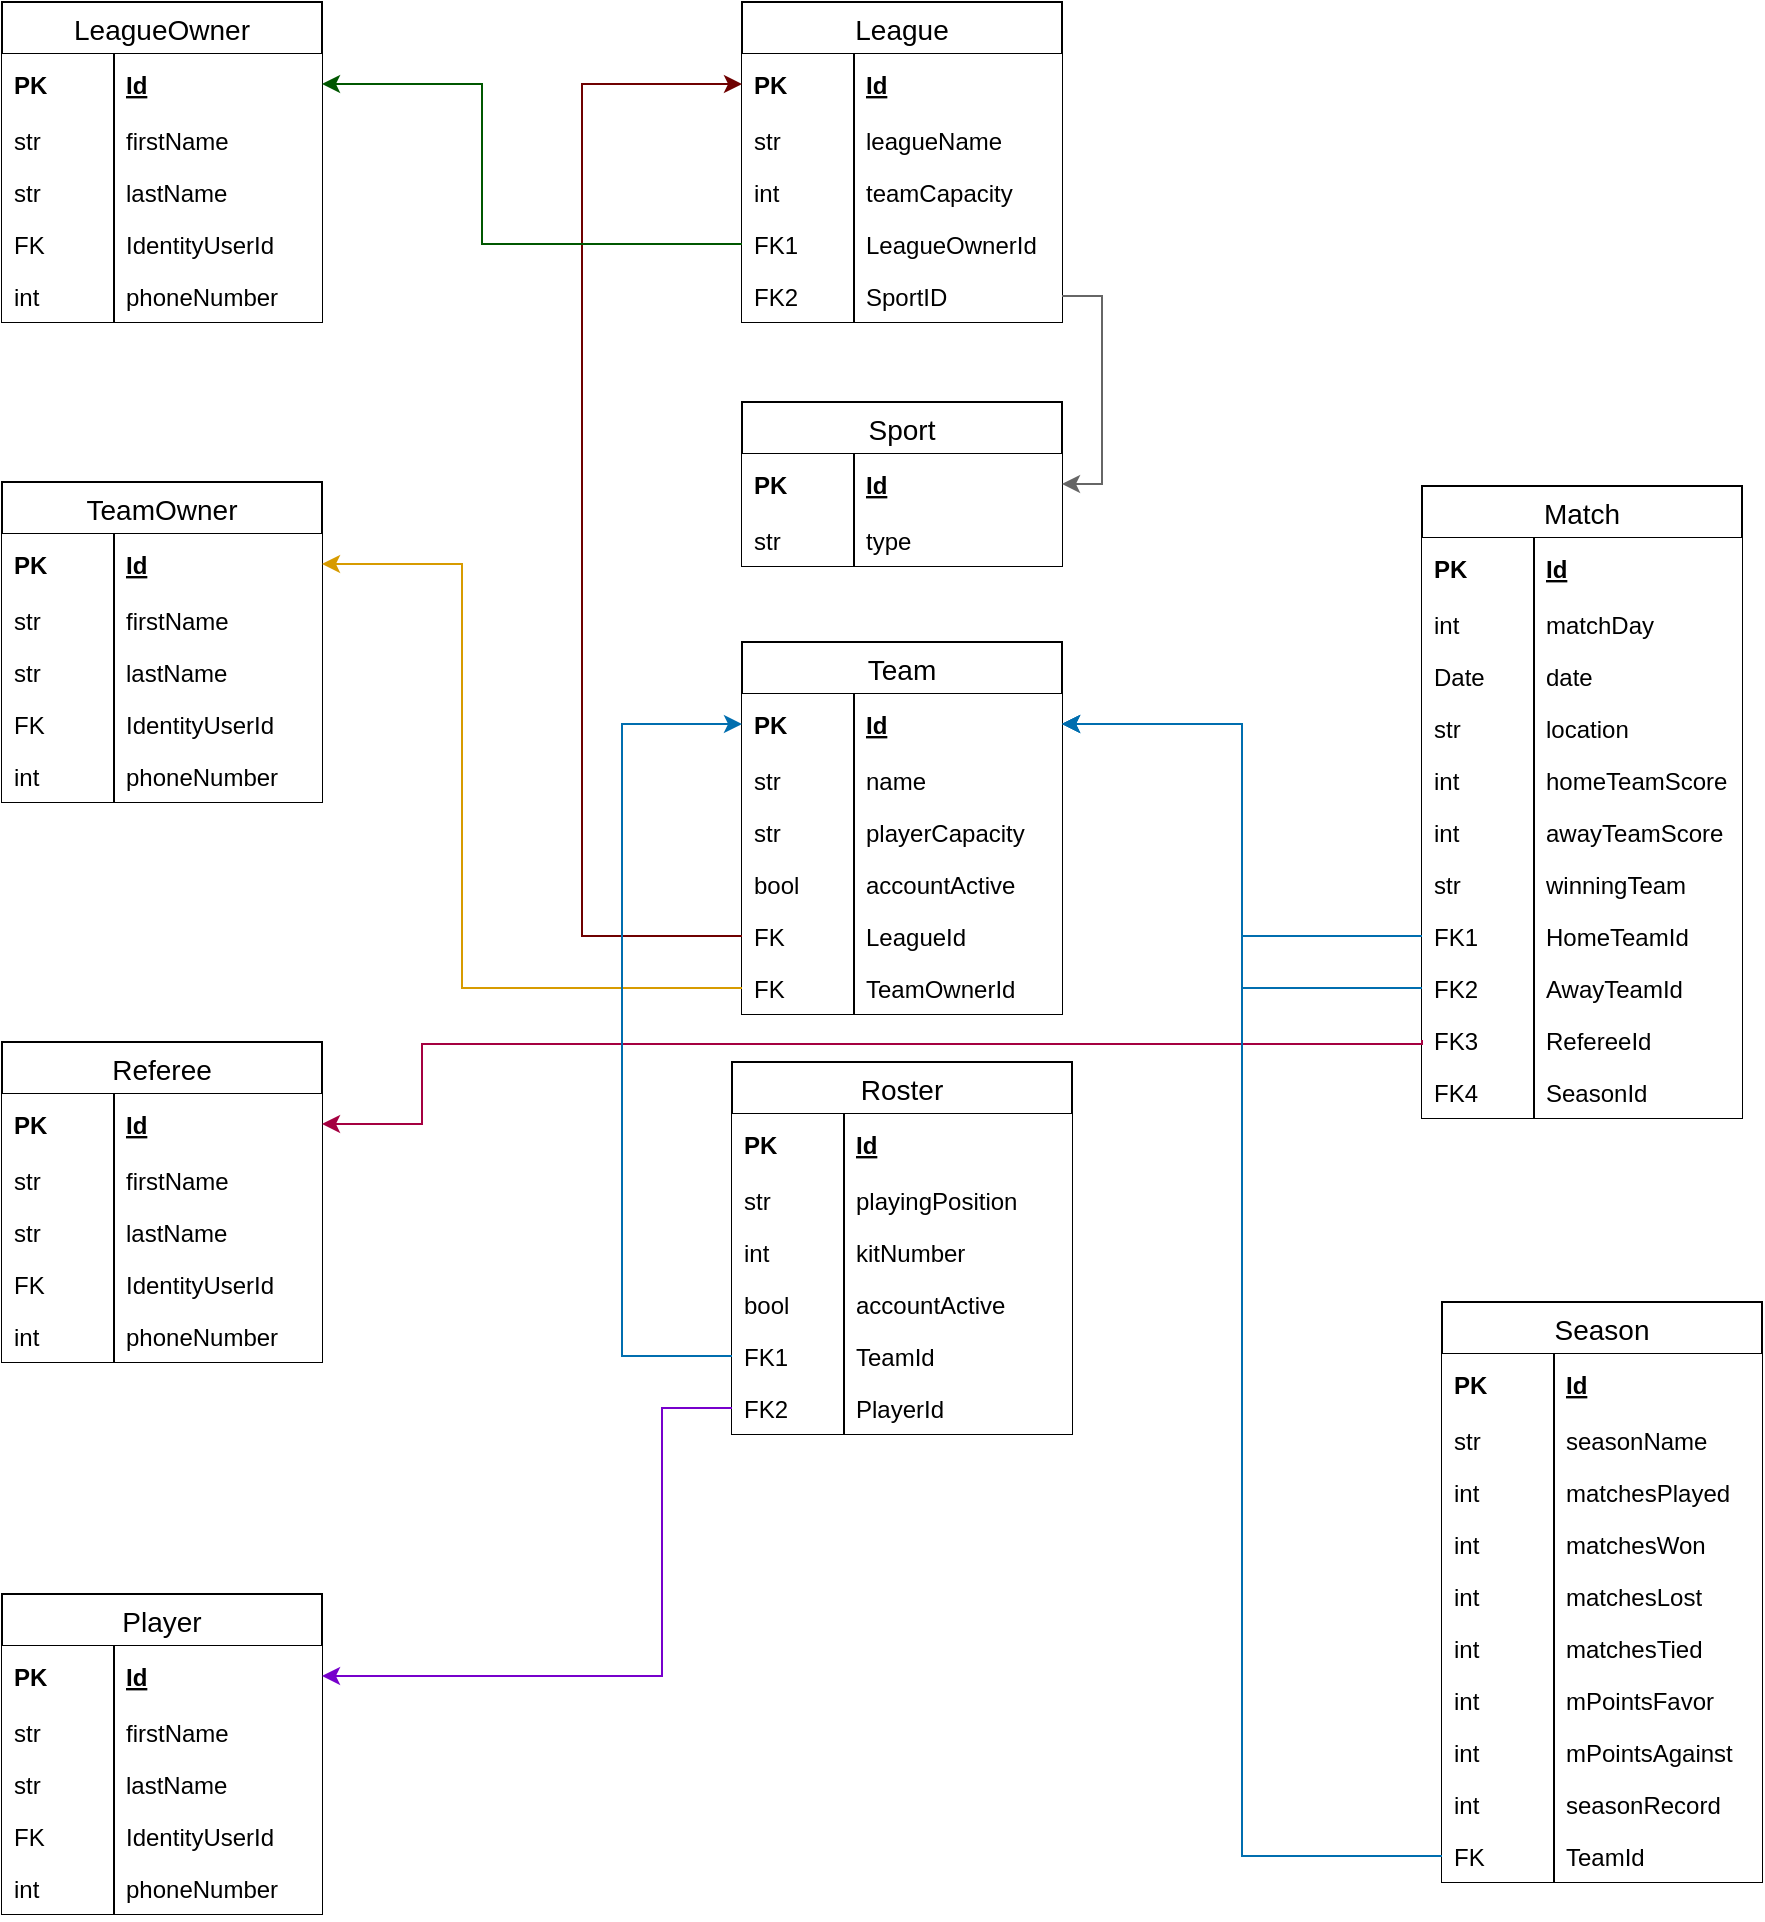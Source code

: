 <mxfile version="12.9.14" type="device"><diagram id="FWZWSC8_B6YE0RdEFDnn" name="Page-1"><mxGraphModel dx="616" dy="549" grid="1" gridSize="10" guides="1" tooltips="1" connect="1" arrows="1" fold="1" page="0" pageScale="1" pageWidth="850" pageHeight="1100" background="#ffffff" math="0" shadow="0"><root><mxCell id="0"/><mxCell id="1" parent="0"/><mxCell id="7YF0bxnSeLzPqCxcyWQn-1" value="LeagueOwner" style="swimlane;fontStyle=0;childLayout=stackLayout;horizontal=1;startSize=26;horizontalStack=0;resizeParent=1;resizeParentMax=0;resizeLast=0;collapsible=1;marginBottom=0;swimlaneFillColor=#ffffff;align=center;fontSize=14;" parent="1" vertex="1"><mxGeometry x="400" y="80" width="160" height="160" as="geometry"/></mxCell><mxCell id="7YF0bxnSeLzPqCxcyWQn-2" value="Id" style="shape=partialRectangle;top=0;left=0;right=0;bottom=0;align=left;verticalAlign=middle;spacingLeft=60;spacingRight=4;overflow=hidden;rotatable=0;points=[[0,0.5],[1,0.5]];portConstraint=eastwest;dropTarget=0;fontStyle=5;fontSize=12;" parent="7YF0bxnSeLzPqCxcyWQn-1" vertex="1"><mxGeometry y="26" width="160" height="30" as="geometry"/></mxCell><mxCell id="7YF0bxnSeLzPqCxcyWQn-3" value="PK" style="shape=partialRectangle;fontStyle=1;top=0;left=0;bottom=0;fillColor=none;align=left;verticalAlign=middle;spacingLeft=4;spacingRight=4;overflow=hidden;rotatable=0;points=[];portConstraint=eastwest;part=1;fontSize=12;" parent="7YF0bxnSeLzPqCxcyWQn-2" vertex="1" connectable="0"><mxGeometry width="56" height="30" as="geometry"/></mxCell><mxCell id="7YF0bxnSeLzPqCxcyWQn-4" value="firstName" style="shape=partialRectangle;top=0;left=0;right=0;bottom=0;align=left;verticalAlign=top;spacingLeft=60;spacingRight=4;overflow=hidden;rotatable=0;points=[[0,0.5],[1,0.5]];portConstraint=eastwest;dropTarget=0;fontSize=12;" parent="7YF0bxnSeLzPqCxcyWQn-1" vertex="1"><mxGeometry y="56" width="160" height="26" as="geometry"/></mxCell><mxCell id="7YF0bxnSeLzPqCxcyWQn-5" value="str" style="shape=partialRectangle;top=0;left=0;bottom=0;fillColor=none;align=left;verticalAlign=top;spacingLeft=4;spacingRight=4;overflow=hidden;rotatable=0;points=[];portConstraint=eastwest;part=1;fontSize=12;" parent="7YF0bxnSeLzPqCxcyWQn-4" vertex="1" connectable="0"><mxGeometry width="56" height="26" as="geometry"/></mxCell><mxCell id="7YF0bxnSeLzPqCxcyWQn-6" value="lastName" style="shape=partialRectangle;top=0;left=0;right=0;bottom=0;align=left;verticalAlign=top;spacingLeft=60;spacingRight=4;overflow=hidden;rotatable=0;points=[[0,0.5],[1,0.5]];portConstraint=eastwest;dropTarget=0;fontSize=12;" parent="7YF0bxnSeLzPqCxcyWQn-1" vertex="1"><mxGeometry y="82" width="160" height="26" as="geometry"/></mxCell><mxCell id="7YF0bxnSeLzPqCxcyWQn-7" value="str" style="shape=partialRectangle;top=0;left=0;bottom=0;fillColor=none;align=left;verticalAlign=top;spacingLeft=4;spacingRight=4;overflow=hidden;rotatable=0;points=[];portConstraint=eastwest;part=1;fontSize=12;" parent="7YF0bxnSeLzPqCxcyWQn-6" vertex="1" connectable="0"><mxGeometry width="56" height="26" as="geometry"/></mxCell><mxCell id="Yo79vIGQI0WMdNbkBC3O-8" value="IdentityUserId" style="shape=partialRectangle;top=0;left=0;right=0;bottom=0;align=left;verticalAlign=top;spacingLeft=60;spacingRight=4;overflow=hidden;rotatable=0;points=[[0,0.5],[1,0.5]];portConstraint=eastwest;dropTarget=0;fontSize=12;" parent="7YF0bxnSeLzPqCxcyWQn-1" vertex="1"><mxGeometry y="108" width="160" height="26" as="geometry"/></mxCell><mxCell id="Yo79vIGQI0WMdNbkBC3O-9" value="FK" style="shape=partialRectangle;top=0;left=0;bottom=0;fillColor=none;align=left;verticalAlign=top;spacingLeft=4;spacingRight=4;overflow=hidden;rotatable=0;points=[];portConstraint=eastwest;part=1;fontSize=12;" parent="Yo79vIGQI0WMdNbkBC3O-8" vertex="1" connectable="0"><mxGeometry width="56" height="26" as="geometry"/></mxCell><mxCell id="7YF0bxnSeLzPqCxcyWQn-8" value="phoneNumber" style="shape=partialRectangle;top=0;left=0;right=0;bottom=0;align=left;verticalAlign=top;spacingLeft=60;spacingRight=4;overflow=hidden;rotatable=0;points=[[0,0.5],[1,0.5]];portConstraint=eastwest;dropTarget=0;fontSize=12;" parent="7YF0bxnSeLzPqCxcyWQn-1" vertex="1"><mxGeometry y="134" width="160" height="26" as="geometry"/></mxCell><mxCell id="7YF0bxnSeLzPqCxcyWQn-9" value="int" style="shape=partialRectangle;top=0;left=0;bottom=0;fillColor=none;align=left;verticalAlign=top;spacingLeft=4;spacingRight=4;overflow=hidden;rotatable=0;points=[];portConstraint=eastwest;part=1;fontSize=12;" parent="7YF0bxnSeLzPqCxcyWQn-8" vertex="1" connectable="0"><mxGeometry width="56" height="26" as="geometry"/></mxCell><mxCell id="7YF0bxnSeLzPqCxcyWQn-10" value="TeamOwner" style="swimlane;fontStyle=0;childLayout=stackLayout;horizontal=1;startSize=26;horizontalStack=0;resizeParent=1;resizeParentMax=0;resizeLast=0;collapsible=1;marginBottom=0;swimlaneFillColor=#ffffff;align=center;fontSize=14;" parent="1" vertex="1"><mxGeometry x="400" y="320" width="160" height="160" as="geometry"/></mxCell><mxCell id="7YF0bxnSeLzPqCxcyWQn-11" value="Id" style="shape=partialRectangle;top=0;left=0;right=0;bottom=0;align=left;verticalAlign=middle;spacingLeft=60;spacingRight=4;overflow=hidden;rotatable=0;points=[[0,0.5],[1,0.5]];portConstraint=eastwest;dropTarget=0;fontStyle=5;fontSize=12;" parent="7YF0bxnSeLzPqCxcyWQn-10" vertex="1"><mxGeometry y="26" width="160" height="30" as="geometry"/></mxCell><mxCell id="7YF0bxnSeLzPqCxcyWQn-12" value="PK" style="shape=partialRectangle;fontStyle=1;top=0;left=0;bottom=0;fillColor=none;align=left;verticalAlign=middle;spacingLeft=4;spacingRight=4;overflow=hidden;rotatable=0;points=[];portConstraint=eastwest;part=1;fontSize=12;" parent="7YF0bxnSeLzPqCxcyWQn-11" vertex="1" connectable="0"><mxGeometry width="56" height="30" as="geometry"/></mxCell><mxCell id="7YF0bxnSeLzPqCxcyWQn-13" value="firstName" style="shape=partialRectangle;top=0;left=0;right=0;bottom=0;align=left;verticalAlign=top;spacingLeft=60;spacingRight=4;overflow=hidden;rotatable=0;points=[[0,0.5],[1,0.5]];portConstraint=eastwest;dropTarget=0;fontSize=12;" parent="7YF0bxnSeLzPqCxcyWQn-10" vertex="1"><mxGeometry y="56" width="160" height="26" as="geometry"/></mxCell><mxCell id="7YF0bxnSeLzPqCxcyWQn-14" value="str" style="shape=partialRectangle;top=0;left=0;bottom=0;fillColor=none;align=left;verticalAlign=top;spacingLeft=4;spacingRight=4;overflow=hidden;rotatable=0;points=[];portConstraint=eastwest;part=1;fontSize=12;" parent="7YF0bxnSeLzPqCxcyWQn-13" vertex="1" connectable="0"><mxGeometry width="56" height="26" as="geometry"/></mxCell><mxCell id="7YF0bxnSeLzPqCxcyWQn-15" value="lastName" style="shape=partialRectangle;top=0;left=0;right=0;bottom=0;align=left;verticalAlign=top;spacingLeft=60;spacingRight=4;overflow=hidden;rotatable=0;points=[[0,0.5],[1,0.5]];portConstraint=eastwest;dropTarget=0;fontSize=12;" parent="7YF0bxnSeLzPqCxcyWQn-10" vertex="1"><mxGeometry y="82" width="160" height="26" as="geometry"/></mxCell><mxCell id="7YF0bxnSeLzPqCxcyWQn-16" value="str" style="shape=partialRectangle;top=0;left=0;bottom=0;fillColor=none;align=left;verticalAlign=top;spacingLeft=4;spacingRight=4;overflow=hidden;rotatable=0;points=[];portConstraint=eastwest;part=1;fontSize=12;" parent="7YF0bxnSeLzPqCxcyWQn-15" vertex="1" connectable="0"><mxGeometry width="56" height="26" as="geometry"/></mxCell><mxCell id="Yo79vIGQI0WMdNbkBC3O-16" value="IdentityUserId" style="shape=partialRectangle;top=0;left=0;right=0;bottom=0;align=left;verticalAlign=top;spacingLeft=60;spacingRight=4;overflow=hidden;rotatable=0;points=[[0,0.5],[1,0.5]];portConstraint=eastwest;dropTarget=0;fontSize=12;" parent="7YF0bxnSeLzPqCxcyWQn-10" vertex="1"><mxGeometry y="108" width="160" height="26" as="geometry"/></mxCell><mxCell id="Yo79vIGQI0WMdNbkBC3O-17" value="FK" style="shape=partialRectangle;top=0;left=0;bottom=0;fillColor=none;align=left;verticalAlign=top;spacingLeft=4;spacingRight=4;overflow=hidden;rotatable=0;points=[];portConstraint=eastwest;part=1;fontSize=12;" parent="Yo79vIGQI0WMdNbkBC3O-16" vertex="1" connectable="0"><mxGeometry width="56" height="26" as="geometry"/></mxCell><mxCell id="lnI0YdW2bNsTlNvd2rpz-7" value="phoneNumber" style="shape=partialRectangle;top=0;left=0;right=0;bottom=0;align=left;verticalAlign=top;spacingLeft=60;spacingRight=4;overflow=hidden;rotatable=0;points=[[0,0.5],[1,0.5]];portConstraint=eastwest;dropTarget=0;fontSize=12;" vertex="1" parent="7YF0bxnSeLzPqCxcyWQn-10"><mxGeometry y="134" width="160" height="26" as="geometry"/></mxCell><mxCell id="lnI0YdW2bNsTlNvd2rpz-8" value="int" style="shape=partialRectangle;top=0;left=0;bottom=0;fillColor=none;align=left;verticalAlign=top;spacingLeft=4;spacingRight=4;overflow=hidden;rotatable=0;points=[];portConstraint=eastwest;part=1;fontSize=12;" vertex="1" connectable="0" parent="lnI0YdW2bNsTlNvd2rpz-7"><mxGeometry width="56" height="26" as="geometry"/></mxCell><mxCell id="7YF0bxnSeLzPqCxcyWQn-23" value="Referee" style="swimlane;fontStyle=0;childLayout=stackLayout;horizontal=1;startSize=26;horizontalStack=0;resizeParent=1;resizeParentMax=0;resizeLast=0;collapsible=1;marginBottom=0;swimlaneFillColor=#ffffff;align=center;fontSize=14;" parent="1" vertex="1"><mxGeometry x="400" y="600" width="160" height="160" as="geometry"/></mxCell><mxCell id="7YF0bxnSeLzPqCxcyWQn-24" value="Id" style="shape=partialRectangle;top=0;left=0;right=0;bottom=0;align=left;verticalAlign=middle;spacingLeft=60;spacingRight=4;overflow=hidden;rotatable=0;points=[[0,0.5],[1,0.5]];portConstraint=eastwest;dropTarget=0;fontStyle=5;fontSize=12;" parent="7YF0bxnSeLzPqCxcyWQn-23" vertex="1"><mxGeometry y="26" width="160" height="30" as="geometry"/></mxCell><mxCell id="7YF0bxnSeLzPqCxcyWQn-25" value="PK" style="shape=partialRectangle;fontStyle=1;top=0;left=0;bottom=0;fillColor=none;align=left;verticalAlign=middle;spacingLeft=4;spacingRight=4;overflow=hidden;rotatable=0;points=[];portConstraint=eastwest;part=1;fontSize=12;" parent="7YF0bxnSeLzPqCxcyWQn-24" vertex="1" connectable="0"><mxGeometry width="56" height="30" as="geometry"/></mxCell><mxCell id="7YF0bxnSeLzPqCxcyWQn-26" value="firstName" style="shape=partialRectangle;top=0;left=0;right=0;bottom=0;align=left;verticalAlign=top;spacingLeft=60;spacingRight=4;overflow=hidden;rotatable=0;points=[[0,0.5],[1,0.5]];portConstraint=eastwest;dropTarget=0;fontSize=12;" parent="7YF0bxnSeLzPqCxcyWQn-23" vertex="1"><mxGeometry y="56" width="160" height="26" as="geometry"/></mxCell><mxCell id="7YF0bxnSeLzPqCxcyWQn-27" value="str" style="shape=partialRectangle;top=0;left=0;bottom=0;fillColor=none;align=left;verticalAlign=top;spacingLeft=4;spacingRight=4;overflow=hidden;rotatable=0;points=[];portConstraint=eastwest;part=1;fontSize=12;" parent="7YF0bxnSeLzPqCxcyWQn-26" vertex="1" connectable="0"><mxGeometry width="56" height="26" as="geometry"/></mxCell><mxCell id="7YF0bxnSeLzPqCxcyWQn-28" value="lastName" style="shape=partialRectangle;top=0;left=0;right=0;bottom=0;align=left;verticalAlign=top;spacingLeft=60;spacingRight=4;overflow=hidden;rotatable=0;points=[[0,0.5],[1,0.5]];portConstraint=eastwest;dropTarget=0;fontSize=12;" parent="7YF0bxnSeLzPqCxcyWQn-23" vertex="1"><mxGeometry y="82" width="160" height="26" as="geometry"/></mxCell><mxCell id="7YF0bxnSeLzPqCxcyWQn-29" value="str" style="shape=partialRectangle;top=0;left=0;bottom=0;fillColor=none;align=left;verticalAlign=top;spacingLeft=4;spacingRight=4;overflow=hidden;rotatable=0;points=[];portConstraint=eastwest;part=1;fontSize=12;" parent="7YF0bxnSeLzPqCxcyWQn-28" vertex="1" connectable="0"><mxGeometry width="56" height="26" as="geometry"/></mxCell><mxCell id="Yo79vIGQI0WMdNbkBC3O-14" value="IdentityUserId" style="shape=partialRectangle;top=0;left=0;right=0;bottom=0;align=left;verticalAlign=top;spacingLeft=60;spacingRight=4;overflow=hidden;rotatable=0;points=[[0,0.5],[1,0.5]];portConstraint=eastwest;dropTarget=0;fontSize=12;" parent="7YF0bxnSeLzPqCxcyWQn-23" vertex="1"><mxGeometry y="108" width="160" height="26" as="geometry"/></mxCell><mxCell id="Yo79vIGQI0WMdNbkBC3O-15" value="FK" style="shape=partialRectangle;top=0;left=0;bottom=0;fillColor=none;align=left;verticalAlign=top;spacingLeft=4;spacingRight=4;overflow=hidden;rotatable=0;points=[];portConstraint=eastwest;part=1;fontSize=12;" parent="Yo79vIGQI0WMdNbkBC3O-14" vertex="1" connectable="0"><mxGeometry width="56" height="26" as="geometry"/></mxCell><mxCell id="lnI0YdW2bNsTlNvd2rpz-9" value="phoneNumber" style="shape=partialRectangle;top=0;left=0;right=0;bottom=0;align=left;verticalAlign=top;spacingLeft=60;spacingRight=4;overflow=hidden;rotatable=0;points=[[0,0.5],[1,0.5]];portConstraint=eastwest;dropTarget=0;fontSize=12;" vertex="1" parent="7YF0bxnSeLzPqCxcyWQn-23"><mxGeometry y="134" width="160" height="26" as="geometry"/></mxCell><mxCell id="lnI0YdW2bNsTlNvd2rpz-10" value="int" style="shape=partialRectangle;top=0;left=0;bottom=0;fillColor=none;align=left;verticalAlign=top;spacingLeft=4;spacingRight=4;overflow=hidden;rotatable=0;points=[];portConstraint=eastwest;part=1;fontSize=12;" vertex="1" connectable="0" parent="lnI0YdW2bNsTlNvd2rpz-9"><mxGeometry width="56" height="26" as="geometry"/></mxCell><mxCell id="7YF0bxnSeLzPqCxcyWQn-84" value="Match" style="swimlane;fontStyle=0;childLayout=stackLayout;horizontal=1;startSize=26;horizontalStack=0;resizeParent=1;resizeParentMax=0;resizeLast=0;collapsible=1;marginBottom=0;swimlaneFillColor=#ffffff;align=center;fontSize=14;" parent="1" vertex="1"><mxGeometry x="1110" y="322" width="160" height="316" as="geometry"/></mxCell><mxCell id="7YF0bxnSeLzPqCxcyWQn-85" value="Id" style="shape=partialRectangle;top=0;left=0;right=0;bottom=0;align=left;verticalAlign=middle;spacingLeft=60;spacingRight=4;overflow=hidden;rotatable=0;points=[[0,0.5],[1,0.5]];portConstraint=eastwest;dropTarget=0;fontStyle=5;fontSize=12;" parent="7YF0bxnSeLzPqCxcyWQn-84" vertex="1"><mxGeometry y="26" width="160" height="30" as="geometry"/></mxCell><mxCell id="7YF0bxnSeLzPqCxcyWQn-86" value="PK" style="shape=partialRectangle;fontStyle=1;top=0;left=0;bottom=0;fillColor=none;align=left;verticalAlign=middle;spacingLeft=4;spacingRight=4;overflow=hidden;rotatable=0;points=[];portConstraint=eastwest;part=1;fontSize=12;" parent="7YF0bxnSeLzPqCxcyWQn-85" vertex="1" connectable="0"><mxGeometry width="56" height="30" as="geometry"/></mxCell><mxCell id="fJgEdNlDzABzB4suJNlS-5" value="matchDay" style="shape=partialRectangle;top=0;left=0;right=0;bottom=0;align=left;verticalAlign=top;spacingLeft=60;spacingRight=4;overflow=hidden;rotatable=0;points=[[0,0.5],[1,0.5]];portConstraint=eastwest;dropTarget=0;fontSize=12;" parent="7YF0bxnSeLzPqCxcyWQn-84" vertex="1"><mxGeometry y="56" width="160" height="26" as="geometry"/></mxCell><mxCell id="fJgEdNlDzABzB4suJNlS-6" value="int" style="shape=partialRectangle;top=0;left=0;bottom=0;fillColor=none;align=left;verticalAlign=top;spacingLeft=4;spacingRight=4;overflow=hidden;rotatable=0;points=[];portConstraint=eastwest;part=1;fontSize=12;" parent="fJgEdNlDzABzB4suJNlS-5" vertex="1" connectable="0"><mxGeometry width="56" height="26" as="geometry"/></mxCell><mxCell id="7YF0bxnSeLzPqCxcyWQn-87" value="date" style="shape=partialRectangle;top=0;left=0;right=0;bottom=0;align=left;verticalAlign=top;spacingLeft=60;spacingRight=4;overflow=hidden;rotatable=0;points=[[0,0.5],[1,0.5]];portConstraint=eastwest;dropTarget=0;fontSize=12;" parent="7YF0bxnSeLzPqCxcyWQn-84" vertex="1"><mxGeometry y="82" width="160" height="26" as="geometry"/></mxCell><mxCell id="7YF0bxnSeLzPqCxcyWQn-88" value="Date" style="shape=partialRectangle;top=0;left=0;bottom=0;fillColor=none;align=left;verticalAlign=top;spacingLeft=4;spacingRight=4;overflow=hidden;rotatable=0;points=[];portConstraint=eastwest;part=1;fontSize=12;" parent="7YF0bxnSeLzPqCxcyWQn-87" vertex="1" connectable="0"><mxGeometry width="56" height="26" as="geometry"/></mxCell><mxCell id="7YF0bxnSeLzPqCxcyWQn-89" value="location" style="shape=partialRectangle;top=0;left=0;right=0;bottom=0;align=left;verticalAlign=top;spacingLeft=60;spacingRight=4;overflow=hidden;rotatable=0;points=[[0,0.5],[1,0.5]];portConstraint=eastwest;dropTarget=0;fontSize=12;" parent="7YF0bxnSeLzPqCxcyWQn-84" vertex="1"><mxGeometry y="108" width="160" height="26" as="geometry"/></mxCell><mxCell id="7YF0bxnSeLzPqCxcyWQn-90" value="str" style="shape=partialRectangle;top=0;left=0;bottom=0;fillColor=none;align=left;verticalAlign=top;spacingLeft=4;spacingRight=4;overflow=hidden;rotatable=0;points=[];portConstraint=eastwest;part=1;fontSize=12;" parent="7YF0bxnSeLzPqCxcyWQn-89" vertex="1" connectable="0"><mxGeometry width="56" height="26" as="geometry"/></mxCell><mxCell id="7YF0bxnSeLzPqCxcyWQn-99" value="homeTeamScore" style="shape=partialRectangle;top=0;left=0;right=0;bottom=0;align=left;verticalAlign=top;spacingLeft=60;spacingRight=4;overflow=hidden;rotatable=0;points=[[0,0.5],[1,0.5]];portConstraint=eastwest;dropTarget=0;fontSize=12;" parent="7YF0bxnSeLzPqCxcyWQn-84" vertex="1"><mxGeometry y="134" width="160" height="26" as="geometry"/></mxCell><mxCell id="7YF0bxnSeLzPqCxcyWQn-100" value="int" style="shape=partialRectangle;top=0;left=0;bottom=0;fillColor=none;align=left;verticalAlign=top;spacingLeft=4;spacingRight=4;overflow=hidden;rotatable=0;points=[];portConstraint=eastwest;part=1;fontSize=12;" parent="7YF0bxnSeLzPqCxcyWQn-99" vertex="1" connectable="0"><mxGeometry width="56" height="26" as="geometry"/></mxCell><mxCell id="7YF0bxnSeLzPqCxcyWQn-101" value="awayTeamScore" style="shape=partialRectangle;top=0;left=0;right=0;bottom=0;align=left;verticalAlign=top;spacingLeft=60;spacingRight=4;overflow=hidden;rotatable=0;points=[[0,0.5],[1,0.5]];portConstraint=eastwest;dropTarget=0;fontSize=12;" parent="7YF0bxnSeLzPqCxcyWQn-84" vertex="1"><mxGeometry y="160" width="160" height="26" as="geometry"/></mxCell><mxCell id="7YF0bxnSeLzPqCxcyWQn-102" value="int" style="shape=partialRectangle;top=0;left=0;bottom=0;fillColor=none;align=left;verticalAlign=top;spacingLeft=4;spacingRight=4;overflow=hidden;rotatable=0;points=[];portConstraint=eastwest;part=1;fontSize=12;" parent="7YF0bxnSeLzPqCxcyWQn-101" vertex="1" connectable="0"><mxGeometry width="56" height="26" as="geometry"/></mxCell><mxCell id="7YF0bxnSeLzPqCxcyWQn-103" value="winningTeam" style="shape=partialRectangle;top=0;left=0;right=0;bottom=0;align=left;verticalAlign=top;spacingLeft=60;spacingRight=4;overflow=hidden;rotatable=0;points=[[0,0.5],[1,0.5]];portConstraint=eastwest;dropTarget=0;fontSize=12;" parent="7YF0bxnSeLzPqCxcyWQn-84" vertex="1"><mxGeometry y="186" width="160" height="26" as="geometry"/></mxCell><mxCell id="7YF0bxnSeLzPqCxcyWQn-104" value="str" style="shape=partialRectangle;top=0;left=0;bottom=0;fillColor=none;align=left;verticalAlign=top;spacingLeft=4;spacingRight=4;overflow=hidden;rotatable=0;points=[];portConstraint=eastwest;part=1;fontSize=12;" parent="7YF0bxnSeLzPqCxcyWQn-103" vertex="1" connectable="0"><mxGeometry width="56" height="26" as="geometry"/></mxCell><mxCell id="7YF0bxnSeLzPqCxcyWQn-91" value="HomeTeamId" style="shape=partialRectangle;top=0;left=0;right=0;bottom=0;align=left;verticalAlign=top;spacingLeft=60;spacingRight=4;overflow=hidden;rotatable=0;points=[[0,0.5],[1,0.5]];portConstraint=eastwest;dropTarget=0;fontSize=12;" parent="7YF0bxnSeLzPqCxcyWQn-84" vertex="1"><mxGeometry y="212" width="160" height="26" as="geometry"/></mxCell><mxCell id="7YF0bxnSeLzPqCxcyWQn-92" value="FK1" style="shape=partialRectangle;top=0;left=0;bottom=0;fillColor=none;align=left;verticalAlign=top;spacingLeft=4;spacingRight=4;overflow=hidden;rotatable=0;points=[];portConstraint=eastwest;part=1;fontSize=12;" parent="7YF0bxnSeLzPqCxcyWQn-91" vertex="1" connectable="0"><mxGeometry width="56" height="26" as="geometry"/></mxCell><mxCell id="7YF0bxnSeLzPqCxcyWQn-93" value="AwayTeamId" style="shape=partialRectangle;top=0;left=0;right=0;bottom=0;align=left;verticalAlign=top;spacingLeft=60;spacingRight=4;overflow=hidden;rotatable=0;points=[[0,0.5],[1,0.5]];portConstraint=eastwest;dropTarget=0;fontSize=12;" parent="7YF0bxnSeLzPqCxcyWQn-84" vertex="1"><mxGeometry y="238" width="160" height="26" as="geometry"/></mxCell><mxCell id="7YF0bxnSeLzPqCxcyWQn-94" value="FK2" style="shape=partialRectangle;top=0;left=0;bottom=0;fillColor=none;align=left;verticalAlign=top;spacingLeft=4;spacingRight=4;overflow=hidden;rotatable=0;points=[];portConstraint=eastwest;part=1;fontSize=12;" parent="7YF0bxnSeLzPqCxcyWQn-93" vertex="1" connectable="0"><mxGeometry width="56" height="26" as="geometry"/></mxCell><mxCell id="7YF0bxnSeLzPqCxcyWQn-95" value="RefereeId" style="shape=partialRectangle;top=0;left=0;right=0;bottom=0;align=left;verticalAlign=top;spacingLeft=60;spacingRight=4;overflow=hidden;rotatable=0;points=[[0,0.5],[1,0.5]];portConstraint=eastwest;dropTarget=0;fontSize=12;" parent="7YF0bxnSeLzPqCxcyWQn-84" vertex="1"><mxGeometry y="264" width="160" height="26" as="geometry"/></mxCell><mxCell id="7YF0bxnSeLzPqCxcyWQn-96" value="FK3" style="shape=partialRectangle;top=0;left=0;bottom=0;fillColor=none;align=left;verticalAlign=top;spacingLeft=4;spacingRight=4;overflow=hidden;rotatable=0;points=[];portConstraint=eastwest;part=1;fontSize=12;" parent="7YF0bxnSeLzPqCxcyWQn-95" vertex="1" connectable="0"><mxGeometry width="56" height="26" as="geometry"/></mxCell><mxCell id="7YF0bxnSeLzPqCxcyWQn-97" value="SeasonId" style="shape=partialRectangle;top=0;left=0;right=0;bottom=0;align=left;verticalAlign=top;spacingLeft=60;spacingRight=4;overflow=hidden;rotatable=0;points=[[0,0.5],[1,0.5]];portConstraint=eastwest;dropTarget=0;fontSize=12;" parent="7YF0bxnSeLzPqCxcyWQn-84" vertex="1"><mxGeometry y="290" width="160" height="26" as="geometry"/></mxCell><mxCell id="7YF0bxnSeLzPqCxcyWQn-98" value="FK4" style="shape=partialRectangle;top=0;left=0;bottom=0;fillColor=none;align=left;verticalAlign=top;spacingLeft=4;spacingRight=4;overflow=hidden;rotatable=0;points=[];portConstraint=eastwest;part=1;fontSize=12;" parent="7YF0bxnSeLzPqCxcyWQn-97" vertex="1" connectable="0"><mxGeometry width="56" height="26" as="geometry"/></mxCell><mxCell id="7YF0bxnSeLzPqCxcyWQn-36" value="Player" style="swimlane;fontStyle=0;childLayout=stackLayout;horizontal=1;startSize=26;horizontalStack=0;resizeParent=1;resizeParentMax=0;resizeLast=0;collapsible=1;marginBottom=0;swimlaneFillColor=#ffffff;align=center;fontSize=14;" parent="1" vertex="1"><mxGeometry x="400" y="876" width="160" height="160" as="geometry"/></mxCell><mxCell id="7YF0bxnSeLzPqCxcyWQn-37" value="Id" style="shape=partialRectangle;top=0;left=0;right=0;bottom=0;align=left;verticalAlign=middle;spacingLeft=60;spacingRight=4;overflow=hidden;rotatable=0;points=[[0,0.5],[1,0.5]];portConstraint=eastwest;dropTarget=0;fontStyle=5;fontSize=12;" parent="7YF0bxnSeLzPqCxcyWQn-36" vertex="1"><mxGeometry y="26" width="160" height="30" as="geometry"/></mxCell><mxCell id="7YF0bxnSeLzPqCxcyWQn-38" value="PK" style="shape=partialRectangle;fontStyle=1;top=0;left=0;bottom=0;fillColor=none;align=left;verticalAlign=middle;spacingLeft=4;spacingRight=4;overflow=hidden;rotatable=0;points=[];portConstraint=eastwest;part=1;fontSize=12;" parent="7YF0bxnSeLzPqCxcyWQn-37" vertex="1" connectable="0"><mxGeometry width="56" height="30" as="geometry"/></mxCell><mxCell id="7YF0bxnSeLzPqCxcyWQn-39" value="firstName" style="shape=partialRectangle;top=0;left=0;right=0;bottom=0;align=left;verticalAlign=top;spacingLeft=60;spacingRight=4;overflow=hidden;rotatable=0;points=[[0,0.5],[1,0.5]];portConstraint=eastwest;dropTarget=0;fontSize=12;" parent="7YF0bxnSeLzPqCxcyWQn-36" vertex="1"><mxGeometry y="56" width="160" height="26" as="geometry"/></mxCell><mxCell id="7YF0bxnSeLzPqCxcyWQn-40" value="str" style="shape=partialRectangle;top=0;left=0;bottom=0;fillColor=none;align=left;verticalAlign=top;spacingLeft=4;spacingRight=4;overflow=hidden;rotatable=0;points=[];portConstraint=eastwest;part=1;fontSize=12;" parent="7YF0bxnSeLzPqCxcyWQn-39" vertex="1" connectable="0"><mxGeometry width="56" height="26" as="geometry"/></mxCell><mxCell id="7YF0bxnSeLzPqCxcyWQn-41" value="lastName" style="shape=partialRectangle;top=0;left=0;right=0;bottom=0;align=left;verticalAlign=top;spacingLeft=60;spacingRight=4;overflow=hidden;rotatable=0;points=[[0,0.5],[1,0.5]];portConstraint=eastwest;dropTarget=0;fontSize=12;" parent="7YF0bxnSeLzPqCxcyWQn-36" vertex="1"><mxGeometry y="82" width="160" height="26" as="geometry"/></mxCell><mxCell id="7YF0bxnSeLzPqCxcyWQn-42" value="str" style="shape=partialRectangle;top=0;left=0;bottom=0;fillColor=none;align=left;verticalAlign=top;spacingLeft=4;spacingRight=4;overflow=hidden;rotatable=0;points=[];portConstraint=eastwest;part=1;fontSize=12;" parent="7YF0bxnSeLzPqCxcyWQn-41" vertex="1" connectable="0"><mxGeometry width="56" height="26" as="geometry"/></mxCell><mxCell id="Yo79vIGQI0WMdNbkBC3O-12" value="IdentityUserId" style="shape=partialRectangle;top=0;left=0;right=0;bottom=0;align=left;verticalAlign=top;spacingLeft=60;spacingRight=4;overflow=hidden;rotatable=0;points=[[0,0.5],[1,0.5]];portConstraint=eastwest;dropTarget=0;fontSize=12;" parent="7YF0bxnSeLzPqCxcyWQn-36" vertex="1"><mxGeometry y="108" width="160" height="26" as="geometry"/></mxCell><mxCell id="Yo79vIGQI0WMdNbkBC3O-13" value="FK" style="shape=partialRectangle;top=0;left=0;bottom=0;fillColor=none;align=left;verticalAlign=top;spacingLeft=4;spacingRight=4;overflow=hidden;rotatable=0;points=[];portConstraint=eastwest;part=1;fontSize=12;" parent="Yo79vIGQI0WMdNbkBC3O-12" vertex="1" connectable="0"><mxGeometry width="56" height="26" as="geometry"/></mxCell><mxCell id="lnI0YdW2bNsTlNvd2rpz-11" value="phoneNumber" style="shape=partialRectangle;top=0;left=0;right=0;bottom=0;align=left;verticalAlign=top;spacingLeft=60;spacingRight=4;overflow=hidden;rotatable=0;points=[[0,0.5],[1,0.5]];portConstraint=eastwest;dropTarget=0;fontSize=12;" vertex="1" parent="7YF0bxnSeLzPqCxcyWQn-36"><mxGeometry y="134" width="160" height="26" as="geometry"/></mxCell><mxCell id="lnI0YdW2bNsTlNvd2rpz-12" value="int" style="shape=partialRectangle;top=0;left=0;bottom=0;fillColor=none;align=left;verticalAlign=top;spacingLeft=4;spacingRight=4;overflow=hidden;rotatable=0;points=[];portConstraint=eastwest;part=1;fontSize=12;" vertex="1" connectable="0" parent="lnI0YdW2bNsTlNvd2rpz-11"><mxGeometry width="56" height="26" as="geometry"/></mxCell><mxCell id="5Zwn3FPTAyopm0I2ZxMA-268" value="Sport" style="swimlane;fontStyle=0;childLayout=stackLayout;horizontal=1;startSize=26;horizontalStack=0;resizeParent=1;resizeParentMax=0;resizeLast=0;collapsible=1;marginBottom=0;swimlaneFillColor=#ffffff;align=center;fontSize=14;" parent="1" vertex="1"><mxGeometry x="770" y="280" width="160" height="82" as="geometry"/></mxCell><mxCell id="5Zwn3FPTAyopm0I2ZxMA-269" value="Id" style="shape=partialRectangle;top=0;left=0;right=0;bottom=0;align=left;verticalAlign=middle;spacingLeft=60;spacingRight=4;overflow=hidden;rotatable=0;points=[[0,0.5],[1,0.5]];portConstraint=eastwest;dropTarget=0;fontStyle=5;fontSize=12;" parent="5Zwn3FPTAyopm0I2ZxMA-268" vertex="1"><mxGeometry y="26" width="160" height="30" as="geometry"/></mxCell><mxCell id="5Zwn3FPTAyopm0I2ZxMA-270" value="PK" style="shape=partialRectangle;fontStyle=1;top=0;left=0;bottom=0;fillColor=none;align=left;verticalAlign=middle;spacingLeft=4;spacingRight=4;overflow=hidden;rotatable=0;points=[];portConstraint=eastwest;part=1;fontSize=12;" parent="5Zwn3FPTAyopm0I2ZxMA-269" vertex="1" connectable="0"><mxGeometry width="56" height="30" as="geometry"/></mxCell><mxCell id="5Zwn3FPTAyopm0I2ZxMA-273" value="type" style="shape=partialRectangle;top=0;left=0;right=0;bottom=0;align=left;verticalAlign=top;spacingLeft=60;spacingRight=4;overflow=hidden;rotatable=0;points=[[0,0.5],[1,0.5]];portConstraint=eastwest;dropTarget=0;fontSize=12;" parent="5Zwn3FPTAyopm0I2ZxMA-268" vertex="1"><mxGeometry y="56" width="160" height="26" as="geometry"/></mxCell><mxCell id="5Zwn3FPTAyopm0I2ZxMA-274" value="str" style="shape=partialRectangle;top=0;left=0;bottom=0;fillColor=none;align=left;verticalAlign=top;spacingLeft=4;spacingRight=4;overflow=hidden;rotatable=0;points=[];portConstraint=eastwest;part=1;fontSize=12;" parent="5Zwn3FPTAyopm0I2ZxMA-273" vertex="1" connectable="0"><mxGeometry width="56" height="26" as="geometry"/></mxCell><mxCell id="7YF0bxnSeLzPqCxcyWQn-51" value="League" style="swimlane;fontStyle=0;childLayout=stackLayout;horizontal=1;startSize=26;horizontalStack=0;resizeParent=1;resizeParentMax=0;resizeLast=0;collapsible=1;marginBottom=0;swimlaneFillColor=#ffffff;align=center;fontSize=14;" parent="1" vertex="1"><mxGeometry x="770" y="80" width="160" height="160" as="geometry"/></mxCell><mxCell id="7YF0bxnSeLzPqCxcyWQn-52" value="Id" style="shape=partialRectangle;top=0;left=0;right=0;bottom=0;align=left;verticalAlign=middle;spacingLeft=60;spacingRight=4;overflow=hidden;rotatable=0;points=[[0,0.5],[1,0.5]];portConstraint=eastwest;dropTarget=0;fontStyle=5;fontSize=12;" parent="7YF0bxnSeLzPqCxcyWQn-51" vertex="1"><mxGeometry y="26" width="160" height="30" as="geometry"/></mxCell><mxCell id="7YF0bxnSeLzPqCxcyWQn-53" value="PK" style="shape=partialRectangle;fontStyle=1;top=0;left=0;bottom=0;fillColor=none;align=left;verticalAlign=middle;spacingLeft=4;spacingRight=4;overflow=hidden;rotatable=0;points=[];portConstraint=eastwest;part=1;fontSize=12;" parent="7YF0bxnSeLzPqCxcyWQn-52" vertex="1" connectable="0"><mxGeometry width="56" height="30" as="geometry"/></mxCell><mxCell id="7YF0bxnSeLzPqCxcyWQn-54" value="leagueName" style="shape=partialRectangle;top=0;left=0;right=0;bottom=0;align=left;verticalAlign=top;spacingLeft=60;spacingRight=4;overflow=hidden;rotatable=0;points=[[0,0.5],[1,0.5]];portConstraint=eastwest;dropTarget=0;fontSize=12;" parent="7YF0bxnSeLzPqCxcyWQn-51" vertex="1"><mxGeometry y="56" width="160" height="26" as="geometry"/></mxCell><mxCell id="7YF0bxnSeLzPqCxcyWQn-55" value="str" style="shape=partialRectangle;top=0;left=0;bottom=0;fillColor=none;align=left;verticalAlign=top;spacingLeft=4;spacingRight=4;overflow=hidden;rotatable=0;points=[];portConstraint=eastwest;part=1;fontSize=12;" parent="7YF0bxnSeLzPqCxcyWQn-54" vertex="1" connectable="0"><mxGeometry width="56" height="26" as="geometry"/></mxCell><mxCell id="7YF0bxnSeLzPqCxcyWQn-56" value="teamCapacity" style="shape=partialRectangle;top=0;left=0;right=0;bottom=0;align=left;verticalAlign=top;spacingLeft=60;spacingRight=4;overflow=hidden;rotatable=0;points=[[0,0.5],[1,0.5]];portConstraint=eastwest;dropTarget=0;fontSize=12;" parent="7YF0bxnSeLzPqCxcyWQn-51" vertex="1"><mxGeometry y="82" width="160" height="26" as="geometry"/></mxCell><mxCell id="7YF0bxnSeLzPqCxcyWQn-57" value="int" style="shape=partialRectangle;top=0;left=0;bottom=0;fillColor=none;align=left;verticalAlign=top;spacingLeft=4;spacingRight=4;overflow=hidden;rotatable=0;points=[];portConstraint=eastwest;part=1;fontSize=12;" parent="7YF0bxnSeLzPqCxcyWQn-56" vertex="1" connectable="0"><mxGeometry width="56" height="26" as="geometry"/></mxCell><mxCell id="7YF0bxnSeLzPqCxcyWQn-58" value="LeagueOwnerId" style="shape=partialRectangle;top=0;left=0;right=0;bottom=0;align=left;verticalAlign=top;spacingLeft=60;spacingRight=4;overflow=hidden;rotatable=0;points=[[0,0.5],[1,0.5]];portConstraint=eastwest;dropTarget=0;fontSize=12;" parent="7YF0bxnSeLzPqCxcyWQn-51" vertex="1"><mxGeometry y="108" width="160" height="26" as="geometry"/></mxCell><mxCell id="7YF0bxnSeLzPqCxcyWQn-59" value="FK1" style="shape=partialRectangle;top=0;left=0;bottom=0;fillColor=none;align=left;verticalAlign=top;spacingLeft=4;spacingRight=4;overflow=hidden;rotatable=0;points=[];portConstraint=eastwest;part=1;fontSize=12;" parent="7YF0bxnSeLzPqCxcyWQn-58" vertex="1" connectable="0"><mxGeometry width="56" height="26" as="geometry"/></mxCell><mxCell id="7YF0bxnSeLzPqCxcyWQn-60" value="SportID" style="shape=partialRectangle;top=0;left=0;right=0;bottom=0;align=left;verticalAlign=top;spacingLeft=60;spacingRight=4;overflow=hidden;rotatable=0;points=[[0,0.5],[1,0.5]];portConstraint=eastwest;dropTarget=0;fontSize=12;" parent="7YF0bxnSeLzPqCxcyWQn-51" vertex="1"><mxGeometry y="134" width="160" height="26" as="geometry"/></mxCell><mxCell id="7YF0bxnSeLzPqCxcyWQn-61" value="FK2" style="shape=partialRectangle;top=0;left=0;bottom=0;fillColor=none;align=left;verticalAlign=top;spacingLeft=4;spacingRight=4;overflow=hidden;rotatable=0;points=[];portConstraint=eastwest;part=1;fontSize=12;" parent="7YF0bxnSeLzPqCxcyWQn-60" vertex="1" connectable="0"><mxGeometry width="56" height="26" as="geometry"/></mxCell><mxCell id="7YF0bxnSeLzPqCxcyWQn-62" value="Team" style="swimlane;fontStyle=0;childLayout=stackLayout;horizontal=1;startSize=26;horizontalStack=0;resizeParent=1;resizeParentMax=0;resizeLast=0;collapsible=1;marginBottom=0;swimlaneFillColor=#ffffff;align=center;fontSize=14;" parent="1" vertex="1"><mxGeometry x="770" y="400" width="160" height="186" as="geometry"/></mxCell><mxCell id="7YF0bxnSeLzPqCxcyWQn-63" value="Id" style="shape=partialRectangle;top=0;left=0;right=0;bottom=0;align=left;verticalAlign=middle;spacingLeft=60;spacingRight=4;overflow=hidden;rotatable=0;points=[[0,0.5],[1,0.5]];portConstraint=eastwest;dropTarget=0;fontStyle=5;fontSize=12;" parent="7YF0bxnSeLzPqCxcyWQn-62" vertex="1"><mxGeometry y="26" width="160" height="30" as="geometry"/></mxCell><mxCell id="7YF0bxnSeLzPqCxcyWQn-64" value="PK" style="shape=partialRectangle;fontStyle=1;top=0;left=0;bottom=0;fillColor=none;align=left;verticalAlign=middle;spacingLeft=4;spacingRight=4;overflow=hidden;rotatable=0;points=[];portConstraint=eastwest;part=1;fontSize=12;" parent="7YF0bxnSeLzPqCxcyWQn-63" vertex="1" connectable="0"><mxGeometry width="56" height="30" as="geometry"/></mxCell><mxCell id="7YF0bxnSeLzPqCxcyWQn-65" value="name" style="shape=partialRectangle;top=0;left=0;right=0;bottom=0;align=left;verticalAlign=top;spacingLeft=60;spacingRight=4;overflow=hidden;rotatable=0;points=[[0,0.5],[1,0.5]];portConstraint=eastwest;dropTarget=0;fontSize=12;" parent="7YF0bxnSeLzPqCxcyWQn-62" vertex="1"><mxGeometry y="56" width="160" height="26" as="geometry"/></mxCell><mxCell id="7YF0bxnSeLzPqCxcyWQn-66" value="str" style="shape=partialRectangle;top=0;left=0;bottom=0;fillColor=none;align=left;verticalAlign=top;spacingLeft=4;spacingRight=4;overflow=hidden;rotatable=0;points=[];portConstraint=eastwest;part=1;fontSize=12;" parent="7YF0bxnSeLzPqCxcyWQn-65" vertex="1" connectable="0"><mxGeometry width="56" height="26" as="geometry"/></mxCell><mxCell id="7YF0bxnSeLzPqCxcyWQn-67" value="playerCapacity" style="shape=partialRectangle;top=0;left=0;right=0;bottom=0;align=left;verticalAlign=top;spacingLeft=60;spacingRight=4;overflow=hidden;rotatable=0;points=[[0,0.5],[1,0.5]];portConstraint=eastwest;dropTarget=0;fontSize=12;" parent="7YF0bxnSeLzPqCxcyWQn-62" vertex="1"><mxGeometry y="82" width="160" height="26" as="geometry"/></mxCell><mxCell id="7YF0bxnSeLzPqCxcyWQn-68" value="str" style="shape=partialRectangle;top=0;left=0;bottom=0;fillColor=none;align=left;verticalAlign=top;spacingLeft=4;spacingRight=4;overflow=hidden;rotatable=0;points=[];portConstraint=eastwest;part=1;fontSize=12;" parent="7YF0bxnSeLzPqCxcyWQn-67" vertex="1" connectable="0"><mxGeometry width="56" height="26" as="geometry"/></mxCell><mxCell id="AcIlfsbK8_9BeZqMZGs2-7" value="accountActive" style="shape=partialRectangle;top=0;left=0;right=0;bottom=0;align=left;verticalAlign=top;spacingLeft=60;spacingRight=4;overflow=hidden;rotatable=0;points=[[0,0.5],[1,0.5]];portConstraint=eastwest;dropTarget=0;fontSize=12;" parent="7YF0bxnSeLzPqCxcyWQn-62" vertex="1"><mxGeometry y="108" width="160" height="26" as="geometry"/></mxCell><mxCell id="AcIlfsbK8_9BeZqMZGs2-8" value="bool" style="shape=partialRectangle;top=0;left=0;bottom=0;fillColor=none;align=left;verticalAlign=top;spacingLeft=4;spacingRight=4;overflow=hidden;rotatable=0;points=[];portConstraint=eastwest;part=1;fontSize=12;" parent="AcIlfsbK8_9BeZqMZGs2-7" vertex="1" connectable="0"><mxGeometry width="56" height="26" as="geometry"/></mxCell><mxCell id="7YF0bxnSeLzPqCxcyWQn-69" value="LeagueId" style="shape=partialRectangle;top=0;left=0;right=0;bottom=0;align=left;verticalAlign=top;spacingLeft=60;spacingRight=4;overflow=hidden;rotatable=0;points=[[0,0.5],[1,0.5]];portConstraint=eastwest;dropTarget=0;fontSize=12;" parent="7YF0bxnSeLzPqCxcyWQn-62" vertex="1"><mxGeometry y="134" width="160" height="26" as="geometry"/></mxCell><mxCell id="7YF0bxnSeLzPqCxcyWQn-70" value="FK" style="shape=partialRectangle;top=0;left=0;bottom=0;fillColor=none;align=left;verticalAlign=top;spacingLeft=4;spacingRight=4;overflow=hidden;rotatable=0;points=[];portConstraint=eastwest;part=1;fontSize=12;" parent="7YF0bxnSeLzPqCxcyWQn-69" vertex="1" connectable="0"><mxGeometry width="56" height="26" as="geometry"/></mxCell><mxCell id="7YF0bxnSeLzPqCxcyWQn-71" value="TeamOwnerId" style="shape=partialRectangle;top=0;left=0;right=0;bottom=0;align=left;verticalAlign=top;spacingLeft=60;spacingRight=4;overflow=hidden;rotatable=0;points=[[0,0.5],[1,0.5]];portConstraint=eastwest;dropTarget=0;fontSize=12;" parent="7YF0bxnSeLzPqCxcyWQn-62" vertex="1"><mxGeometry y="160" width="160" height="26" as="geometry"/></mxCell><mxCell id="7YF0bxnSeLzPqCxcyWQn-72" value="FK" style="shape=partialRectangle;top=0;left=0;bottom=0;fillColor=none;align=left;verticalAlign=top;spacingLeft=4;spacingRight=4;overflow=hidden;rotatable=0;points=[];portConstraint=eastwest;part=1;fontSize=12;" parent="7YF0bxnSeLzPqCxcyWQn-71" vertex="1" connectable="0"><mxGeometry width="56" height="26" as="geometry"/></mxCell><mxCell id="7YF0bxnSeLzPqCxcyWQn-73" value="Roster" style="swimlane;fontStyle=0;childLayout=stackLayout;horizontal=1;startSize=26;horizontalStack=0;resizeParent=1;resizeParentMax=0;resizeLast=0;collapsible=1;marginBottom=0;swimlaneFillColor=#ffffff;align=center;fontSize=14;" parent="1" vertex="1"><mxGeometry x="765" y="610" width="170" height="186" as="geometry"/></mxCell><mxCell id="7YF0bxnSeLzPqCxcyWQn-74" value="Id" style="shape=partialRectangle;top=0;left=0;right=0;bottom=0;align=left;verticalAlign=middle;spacingLeft=60;spacingRight=4;overflow=hidden;rotatable=0;points=[[0,0.5],[1,0.5]];portConstraint=eastwest;dropTarget=0;fontStyle=5;fontSize=12;" parent="7YF0bxnSeLzPqCxcyWQn-73" vertex="1"><mxGeometry y="26" width="170" height="30" as="geometry"/></mxCell><mxCell id="7YF0bxnSeLzPqCxcyWQn-75" value="PK" style="shape=partialRectangle;fontStyle=1;top=0;left=0;bottom=0;fillColor=none;align=left;verticalAlign=middle;spacingLeft=4;spacingRight=4;overflow=hidden;rotatable=0;points=[];portConstraint=eastwest;part=1;fontSize=12;" parent="7YF0bxnSeLzPqCxcyWQn-74" vertex="1" connectable="0"><mxGeometry width="56" height="30" as="geometry"/></mxCell><mxCell id="7YF0bxnSeLzPqCxcyWQn-76" value="playingPosition" style="shape=partialRectangle;top=0;left=0;right=0;bottom=0;align=left;verticalAlign=top;spacingLeft=60;spacingRight=4;overflow=hidden;rotatable=0;points=[[0,0.5],[1,0.5]];portConstraint=eastwest;dropTarget=0;fontSize=12;" parent="7YF0bxnSeLzPqCxcyWQn-73" vertex="1"><mxGeometry y="56" width="170" height="26" as="geometry"/></mxCell><mxCell id="7YF0bxnSeLzPqCxcyWQn-77" value="str" style="shape=partialRectangle;top=0;left=0;bottom=0;fillColor=none;align=left;verticalAlign=top;spacingLeft=4;spacingRight=4;overflow=hidden;rotatable=0;points=[];portConstraint=eastwest;part=1;fontSize=12;" parent="7YF0bxnSeLzPqCxcyWQn-76" vertex="1" connectable="0"><mxGeometry width="56" height="26" as="geometry"/></mxCell><mxCell id="7YF0bxnSeLzPqCxcyWQn-78" value="kitNumber" style="shape=partialRectangle;top=0;left=0;right=0;bottom=0;align=left;verticalAlign=top;spacingLeft=60;spacingRight=4;overflow=hidden;rotatable=0;points=[[0,0.5],[1,0.5]];portConstraint=eastwest;dropTarget=0;fontSize=12;" parent="7YF0bxnSeLzPqCxcyWQn-73" vertex="1"><mxGeometry y="82" width="170" height="26" as="geometry"/></mxCell><mxCell id="7YF0bxnSeLzPqCxcyWQn-79" value="int" style="shape=partialRectangle;top=0;left=0;bottom=0;fillColor=none;align=left;verticalAlign=top;spacingLeft=4;spacingRight=4;overflow=hidden;rotatable=0;points=[];portConstraint=eastwest;part=1;fontSize=12;" parent="7YF0bxnSeLzPqCxcyWQn-78" vertex="1" connectable="0"><mxGeometry width="56" height="26" as="geometry"/></mxCell><mxCell id="AcIlfsbK8_9BeZqMZGs2-1" value="accountActive" style="shape=partialRectangle;top=0;left=0;right=0;bottom=0;align=left;verticalAlign=top;spacingLeft=60;spacingRight=4;overflow=hidden;rotatable=0;points=[[0,0.5],[1,0.5]];portConstraint=eastwest;dropTarget=0;fontSize=12;" parent="7YF0bxnSeLzPqCxcyWQn-73" vertex="1"><mxGeometry y="108" width="170" height="26" as="geometry"/></mxCell><mxCell id="AcIlfsbK8_9BeZqMZGs2-2" value="bool" style="shape=partialRectangle;top=0;left=0;bottom=0;fillColor=none;align=left;verticalAlign=top;spacingLeft=4;spacingRight=4;overflow=hidden;rotatable=0;points=[];portConstraint=eastwest;part=1;fontSize=12;" parent="AcIlfsbK8_9BeZqMZGs2-1" vertex="1" connectable="0"><mxGeometry width="56" height="26" as="geometry"/></mxCell><mxCell id="7YF0bxnSeLzPqCxcyWQn-80" value="TeamId" style="shape=partialRectangle;top=0;left=0;right=0;bottom=0;align=left;verticalAlign=top;spacingLeft=60;spacingRight=4;overflow=hidden;rotatable=0;points=[[0,0.5],[1,0.5]];portConstraint=eastwest;dropTarget=0;fontSize=12;" parent="7YF0bxnSeLzPqCxcyWQn-73" vertex="1"><mxGeometry y="134" width="170" height="26" as="geometry"/></mxCell><mxCell id="7YF0bxnSeLzPqCxcyWQn-81" value="FK1" style="shape=partialRectangle;top=0;left=0;bottom=0;fillColor=none;align=left;verticalAlign=top;spacingLeft=4;spacingRight=4;overflow=hidden;rotatable=0;points=[];portConstraint=eastwest;part=1;fontSize=12;" parent="7YF0bxnSeLzPqCxcyWQn-80" vertex="1" connectable="0"><mxGeometry width="56" height="26" as="geometry"/></mxCell><mxCell id="7YF0bxnSeLzPqCxcyWQn-82" value="PlayerId" style="shape=partialRectangle;top=0;left=0;right=0;bottom=0;align=left;verticalAlign=top;spacingLeft=60;spacingRight=4;overflow=hidden;rotatable=0;points=[[0,0.5],[1,0.5]];portConstraint=eastwest;dropTarget=0;fontSize=12;" parent="7YF0bxnSeLzPqCxcyWQn-73" vertex="1"><mxGeometry y="160" width="170" height="26" as="geometry"/></mxCell><mxCell id="7YF0bxnSeLzPqCxcyWQn-83" value="FK2" style="shape=partialRectangle;top=0;left=0;bottom=0;fillColor=none;align=left;verticalAlign=top;spacingLeft=4;spacingRight=4;overflow=hidden;rotatable=0;points=[];portConstraint=eastwest;part=1;fontSize=12;" parent="7YF0bxnSeLzPqCxcyWQn-82" vertex="1" connectable="0"><mxGeometry width="56" height="26" as="geometry"/></mxCell><mxCell id="7YF0bxnSeLzPqCxcyWQn-123" style="edgeStyle=orthogonalEdgeStyle;rounded=0;orthogonalLoop=1;jettySize=auto;html=1;exitX=0;exitY=0.5;exitDx=0;exitDy=0;entryX=1;entryY=0.5;entryDx=0;entryDy=0;fillColor=#ffcd28;strokeColor=#d79b00;gradientColor=#ffa500;" parent="1" source="7YF0bxnSeLzPqCxcyWQn-71" target="7YF0bxnSeLzPqCxcyWQn-11" edge="1"><mxGeometry relative="1" as="geometry"><Array as="points"><mxPoint x="630" y="573"/><mxPoint x="630" y="361"/></Array></mxGeometry></mxCell><mxCell id="7YF0bxnSeLzPqCxcyWQn-125" style="edgeStyle=orthogonalEdgeStyle;rounded=0;orthogonalLoop=1;jettySize=auto;html=1;exitX=0;exitY=0.5;exitDx=0;exitDy=0;entryX=1;entryY=0.5;entryDx=0;entryDy=0;fillColor=#aa00ff;strokeColor=#7700CC;" parent="1" source="7YF0bxnSeLzPqCxcyWQn-82" target="7YF0bxnSeLzPqCxcyWQn-37" edge="1"><mxGeometry relative="1" as="geometry"><Array as="points"><mxPoint x="730" y="783"/><mxPoint x="730" y="917"/></Array></mxGeometry></mxCell><mxCell id="7YF0bxnSeLzPqCxcyWQn-129" style="edgeStyle=orthogonalEdgeStyle;rounded=0;orthogonalLoop=1;jettySize=auto;html=1;exitX=0;exitY=0.5;exitDx=0;exitDy=0;entryX=0;entryY=0.5;entryDx=0;entryDy=0;fillColor=#a20025;strokeColor=#6F0000;" parent="1" source="7YF0bxnSeLzPqCxcyWQn-69" target="7YF0bxnSeLzPqCxcyWQn-52" edge="1"><mxGeometry relative="1" as="geometry"><Array as="points"><mxPoint x="690" y="547"/><mxPoint x="690" y="121"/></Array></mxGeometry></mxCell><mxCell id="7YF0bxnSeLzPqCxcyWQn-130" style="edgeStyle=orthogonalEdgeStyle;rounded=0;orthogonalLoop=1;jettySize=auto;html=1;exitX=1;exitY=0.5;exitDx=0;exitDy=0;entryX=1;entryY=0.5;entryDx=0;entryDy=0;fillColor=#f5f5f5;gradientColor=#b3b3b3;strokeColor=#666666;" parent="1" source="7YF0bxnSeLzPqCxcyWQn-60" target="5Zwn3FPTAyopm0I2ZxMA-269" edge="1"><mxGeometry relative="1" as="geometry"/></mxCell><mxCell id="7YF0bxnSeLzPqCxcyWQn-131" style="edgeStyle=orthogonalEdgeStyle;rounded=0;orthogonalLoop=1;jettySize=auto;html=1;exitX=0;exitY=0.5;exitDx=0;exitDy=0;entryX=1;entryY=0.5;entryDx=0;entryDy=0;fillColor=#008a00;strokeColor=#005700;" parent="1" source="7YF0bxnSeLzPqCxcyWQn-58" target="7YF0bxnSeLzPqCxcyWQn-2" edge="1"><mxGeometry relative="1" as="geometry"><Array as="points"><mxPoint x="640" y="201"/><mxPoint x="640" y="121"/></Array></mxGeometry></mxCell><mxCell id="7YF0bxnSeLzPqCxcyWQn-133" style="edgeStyle=orthogonalEdgeStyle;rounded=0;orthogonalLoop=1;jettySize=auto;html=1;exitX=0;exitY=0.5;exitDx=0;exitDy=0;entryX=1;entryY=0.5;entryDx=0;entryDy=0;fillColor=#1ba1e2;strokeColor=#006EAF;" parent="1" source="7YF0bxnSeLzPqCxcyWQn-91" target="7YF0bxnSeLzPqCxcyWQn-63" edge="1"><mxGeometry relative="1" as="geometry"/></mxCell><mxCell id="7YF0bxnSeLzPqCxcyWQn-137" style="edgeStyle=orthogonalEdgeStyle;rounded=0;orthogonalLoop=1;jettySize=auto;html=1;exitX=0;exitY=0.5;exitDx=0;exitDy=0;entryX=1;entryY=0.5;entryDx=0;entryDy=0;fillColor=#1ba1e2;strokeColor=#006EAF;" parent="1" source="7YF0bxnSeLzPqCxcyWQn-93" target="7YF0bxnSeLzPqCxcyWQn-63" edge="1"><mxGeometry relative="1" as="geometry"/></mxCell><mxCell id="7YF0bxnSeLzPqCxcyWQn-139" style="edgeStyle=orthogonalEdgeStyle;rounded=0;orthogonalLoop=1;jettySize=auto;html=1;exitX=0;exitY=0.5;exitDx=0;exitDy=0;entryX=1;entryY=0.5;entryDx=0;entryDy=0;fillColor=#d80073;strokeColor=#A50040;" parent="1" source="7YF0bxnSeLzPqCxcyWQn-95" target="7YF0bxnSeLzPqCxcyWQn-24" edge="1"><mxGeometry relative="1" as="geometry"><Array as="points"><mxPoint x="610" y="601"/><mxPoint x="610" y="641"/></Array></mxGeometry></mxCell><mxCell id="aJ8Vk5t7yjJ8tdKTG0TG-13" style="edgeStyle=orthogonalEdgeStyle;rounded=0;orthogonalLoop=1;jettySize=auto;html=1;exitX=0;exitY=0.5;exitDx=0;exitDy=0;entryX=0;entryY=0.5;entryDx=0;entryDy=0;fillColor=#1ba1e2;strokeColor=#006EAF;" parent="1" source="7YF0bxnSeLzPqCxcyWQn-80" target="7YF0bxnSeLzPqCxcyWQn-63" edge="1"><mxGeometry relative="1" as="geometry"><Array as="points"><mxPoint x="710" y="757"/><mxPoint x="710" y="441"/></Array></mxGeometry></mxCell><mxCell id="Yo79vIGQI0WMdNbkBC3O-1" value="Season" style="swimlane;fontStyle=0;childLayout=stackLayout;horizontal=1;startSize=26;horizontalStack=0;resizeParent=1;resizeParentMax=0;resizeLast=0;collapsible=1;marginBottom=0;swimlaneFillColor=#ffffff;align=center;fontSize=14;" parent="1" vertex="1"><mxGeometry x="1120" y="730" width="160" height="290" as="geometry"/></mxCell><mxCell id="Yo79vIGQI0WMdNbkBC3O-2" value="Id" style="shape=partialRectangle;top=0;left=0;right=0;bottom=0;align=left;verticalAlign=middle;spacingLeft=60;spacingRight=4;overflow=hidden;rotatable=0;points=[[0,0.5],[1,0.5]];portConstraint=eastwest;dropTarget=0;fontStyle=5;fontSize=12;" parent="Yo79vIGQI0WMdNbkBC3O-1" vertex="1"><mxGeometry y="26" width="160" height="30" as="geometry"/></mxCell><mxCell id="Yo79vIGQI0WMdNbkBC3O-3" value="PK" style="shape=partialRectangle;fontStyle=1;top=0;left=0;bottom=0;fillColor=none;align=left;verticalAlign=middle;spacingLeft=4;spacingRight=4;overflow=hidden;rotatable=0;points=[];portConstraint=eastwest;part=1;fontSize=12;" parent="Yo79vIGQI0WMdNbkBC3O-2" vertex="1" connectable="0"><mxGeometry width="56" height="30" as="geometry"/></mxCell><mxCell id="Yo79vIGQI0WMdNbkBC3O-6" value="seasonName" style="shape=partialRectangle;top=0;left=0;right=0;bottom=0;align=left;verticalAlign=top;spacingLeft=60;spacingRight=4;overflow=hidden;rotatable=0;points=[[0,0.5],[1,0.5]];portConstraint=eastwest;dropTarget=0;fontSize=12;" parent="Yo79vIGQI0WMdNbkBC3O-1" vertex="1"><mxGeometry y="56" width="160" height="26" as="geometry"/></mxCell><mxCell id="Yo79vIGQI0WMdNbkBC3O-7" value="str" style="shape=partialRectangle;top=0;left=0;bottom=0;fillColor=none;align=left;verticalAlign=top;spacingLeft=4;spacingRight=4;overflow=hidden;rotatable=0;points=[];portConstraint=eastwest;part=1;fontSize=12;" parent="Yo79vIGQI0WMdNbkBC3O-6" vertex="1" connectable="0"><mxGeometry width="56" height="26" as="geometry"/></mxCell><mxCell id="Yo79vIGQI0WMdNbkBC3O-18" value="matchesPlayed" style="shape=partialRectangle;top=0;left=0;right=0;bottom=0;align=left;verticalAlign=top;spacingLeft=60;spacingRight=4;overflow=hidden;rotatable=0;points=[[0,0.5],[1,0.5]];portConstraint=eastwest;dropTarget=0;fontSize=12;" parent="Yo79vIGQI0WMdNbkBC3O-1" vertex="1"><mxGeometry y="82" width="160" height="26" as="geometry"/></mxCell><mxCell id="Yo79vIGQI0WMdNbkBC3O-19" value="int" style="shape=partialRectangle;top=0;left=0;bottom=0;fillColor=none;align=left;verticalAlign=top;spacingLeft=4;spacingRight=4;overflow=hidden;rotatable=0;points=[];portConstraint=eastwest;part=1;fontSize=12;" parent="Yo79vIGQI0WMdNbkBC3O-18" vertex="1" connectable="0"><mxGeometry width="56" height="26" as="geometry"/></mxCell><mxCell id="Yo79vIGQI0WMdNbkBC3O-39" value="matchesWon" style="shape=partialRectangle;top=0;left=0;right=0;bottom=0;align=left;verticalAlign=top;spacingLeft=60;spacingRight=4;overflow=hidden;rotatable=0;points=[[0,0.5],[1,0.5]];portConstraint=eastwest;dropTarget=0;fontSize=12;" parent="Yo79vIGQI0WMdNbkBC3O-1" vertex="1"><mxGeometry y="108" width="160" height="26" as="geometry"/></mxCell><mxCell id="Yo79vIGQI0WMdNbkBC3O-40" value="int" style="shape=partialRectangle;top=0;left=0;bottom=0;fillColor=none;align=left;verticalAlign=top;spacingLeft=4;spacingRight=4;overflow=hidden;rotatable=0;points=[];portConstraint=eastwest;part=1;fontSize=12;" parent="Yo79vIGQI0WMdNbkBC3O-39" vertex="1" connectable="0"><mxGeometry width="56" height="26" as="geometry"/></mxCell><mxCell id="Yo79vIGQI0WMdNbkBC3O-41" value="matchesLost" style="shape=partialRectangle;top=0;left=0;right=0;bottom=0;align=left;verticalAlign=top;spacingLeft=60;spacingRight=4;overflow=hidden;rotatable=0;points=[[0,0.5],[1,0.5]];portConstraint=eastwest;dropTarget=0;fontSize=12;" parent="Yo79vIGQI0WMdNbkBC3O-1" vertex="1"><mxGeometry y="134" width="160" height="26" as="geometry"/></mxCell><mxCell id="Yo79vIGQI0WMdNbkBC3O-42" value="int" style="shape=partialRectangle;top=0;left=0;bottom=0;fillColor=none;align=left;verticalAlign=top;spacingLeft=4;spacingRight=4;overflow=hidden;rotatable=0;points=[];portConstraint=eastwest;part=1;fontSize=12;" parent="Yo79vIGQI0WMdNbkBC3O-41" vertex="1" connectable="0"><mxGeometry width="56" height="26" as="geometry"/></mxCell><mxCell id="Yo79vIGQI0WMdNbkBC3O-43" value="matchesTied" style="shape=partialRectangle;top=0;left=0;right=0;bottom=0;align=left;verticalAlign=top;spacingLeft=60;spacingRight=4;overflow=hidden;rotatable=0;points=[[0,0.5],[1,0.5]];portConstraint=eastwest;dropTarget=0;fontSize=12;" parent="Yo79vIGQI0WMdNbkBC3O-1" vertex="1"><mxGeometry y="160" width="160" height="26" as="geometry"/></mxCell><mxCell id="Yo79vIGQI0WMdNbkBC3O-44" value="int" style="shape=partialRectangle;top=0;left=0;bottom=0;fillColor=none;align=left;verticalAlign=top;spacingLeft=4;spacingRight=4;overflow=hidden;rotatable=0;points=[];portConstraint=eastwest;part=1;fontSize=12;" parent="Yo79vIGQI0WMdNbkBC3O-43" vertex="1" connectable="0"><mxGeometry width="56" height="26" as="geometry"/></mxCell><mxCell id="Yo79vIGQI0WMdNbkBC3O-45" value="mPointsFavor" style="shape=partialRectangle;top=0;left=0;right=0;bottom=0;align=left;verticalAlign=top;spacingLeft=60;spacingRight=4;overflow=hidden;rotatable=0;points=[[0,0.5],[1,0.5]];portConstraint=eastwest;dropTarget=0;fontSize=12;" parent="Yo79vIGQI0WMdNbkBC3O-1" vertex="1"><mxGeometry y="186" width="160" height="26" as="geometry"/></mxCell><mxCell id="Yo79vIGQI0WMdNbkBC3O-46" value="int" style="shape=partialRectangle;top=0;left=0;bottom=0;fillColor=none;align=left;verticalAlign=top;spacingLeft=4;spacingRight=4;overflow=hidden;rotatable=0;points=[];portConstraint=eastwest;part=1;fontSize=12;" parent="Yo79vIGQI0WMdNbkBC3O-45" vertex="1" connectable="0"><mxGeometry width="56" height="26" as="geometry"/></mxCell><mxCell id="Yo79vIGQI0WMdNbkBC3O-47" value="mPointsAgainst" style="shape=partialRectangle;top=0;left=0;right=0;bottom=0;align=left;verticalAlign=top;spacingLeft=60;spacingRight=4;overflow=hidden;rotatable=0;points=[[0,0.5],[1,0.5]];portConstraint=eastwest;dropTarget=0;fontSize=12;" parent="Yo79vIGQI0WMdNbkBC3O-1" vertex="1"><mxGeometry y="212" width="160" height="26" as="geometry"/></mxCell><mxCell id="Yo79vIGQI0WMdNbkBC3O-48" value="int" style="shape=partialRectangle;top=0;left=0;bottom=0;fillColor=none;align=left;verticalAlign=top;spacingLeft=4;spacingRight=4;overflow=hidden;rotatable=0;points=[];portConstraint=eastwest;part=1;fontSize=12;" parent="Yo79vIGQI0WMdNbkBC3O-47" vertex="1" connectable="0"><mxGeometry width="56" height="26" as="geometry"/></mxCell><mxCell id="Yo79vIGQI0WMdNbkBC3O-49" value="seasonRecord" style="shape=partialRectangle;top=0;left=0;right=0;bottom=0;align=left;verticalAlign=top;spacingLeft=60;spacingRight=4;overflow=hidden;rotatable=0;points=[[0,0.5],[1,0.5]];portConstraint=eastwest;dropTarget=0;fontSize=12;" parent="Yo79vIGQI0WMdNbkBC3O-1" vertex="1"><mxGeometry y="238" width="160" height="26" as="geometry"/></mxCell><mxCell id="Yo79vIGQI0WMdNbkBC3O-50" value="int" style="shape=partialRectangle;top=0;left=0;bottom=0;fillColor=none;align=left;verticalAlign=top;spacingLeft=4;spacingRight=4;overflow=hidden;rotatable=0;points=[];portConstraint=eastwest;part=1;fontSize=12;" parent="Yo79vIGQI0WMdNbkBC3O-49" vertex="1" connectable="0"><mxGeometry width="56" height="26" as="geometry"/></mxCell><mxCell id="Yo79vIGQI0WMdNbkBC3O-53" value="TeamId" style="shape=partialRectangle;top=0;left=0;right=0;bottom=0;align=left;verticalAlign=top;spacingLeft=60;spacingRight=4;overflow=hidden;rotatable=0;points=[[0,0.5],[1,0.5]];portConstraint=eastwest;dropTarget=0;fontSize=12;" parent="Yo79vIGQI0WMdNbkBC3O-1" vertex="1"><mxGeometry y="264" width="160" height="26" as="geometry"/></mxCell><mxCell id="Yo79vIGQI0WMdNbkBC3O-54" value="FK" style="shape=partialRectangle;top=0;left=0;bottom=0;fillColor=none;align=left;verticalAlign=top;spacingLeft=4;spacingRight=4;overflow=hidden;rotatable=0;points=[];portConstraint=eastwest;part=1;fontSize=12;" parent="Yo79vIGQI0WMdNbkBC3O-53" vertex="1" connectable="0"><mxGeometry width="56" height="26" as="geometry"/></mxCell><mxCell id="Yo79vIGQI0WMdNbkBC3O-64" style="edgeStyle=orthogonalEdgeStyle;rounded=0;orthogonalLoop=1;jettySize=auto;html=1;exitX=0;exitY=0.5;exitDx=0;exitDy=0;entryX=1;entryY=0.5;entryDx=0;entryDy=0;fillColor=#1ba1e2;strokeColor=#006EAF;" parent="1" source="Yo79vIGQI0WMdNbkBC3O-53" target="7YF0bxnSeLzPqCxcyWQn-63" edge="1"><mxGeometry relative="1" as="geometry"><Array as="points"><mxPoint x="1020" y="1007"/><mxPoint x="1020" y="441"/></Array></mxGeometry></mxCell></root></mxGraphModel></diagram></mxfile>